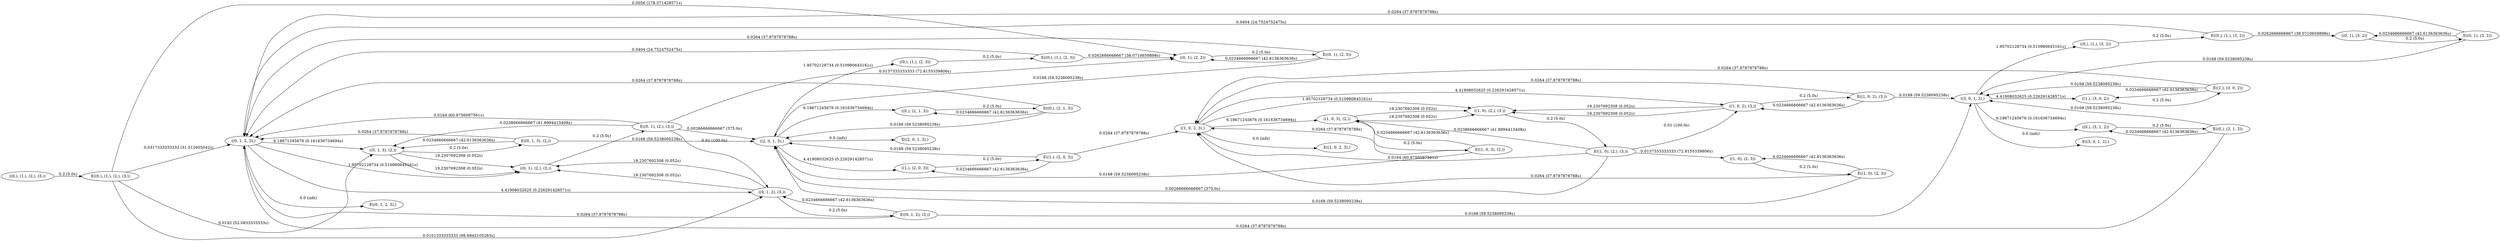 digraph markov_chain { 
rankdir=LR;
"((0,), (1,), (2,), (3,))" -> "E((0,), (1,), (2,), (3,))" [ label = "0.2 (5.0s)" ]; 
"E((0,), (1,), (2,), (3,))" -> "((0, 1, 2, 3),)" [label = "0.0317333333333 (31.512605042s)" ]; 
"E((0,), (1,), (2,), (3,))" -> "((0, 1, 3), (2,))" [label = "0.0192 (52.0833333333s)" ]; 
"E((0,), (1,), (2,), (3,))" -> "((0, 1, 2), (3,))" [label = "0.0101333333333 (98.6842105263s)" ]; 
"E((0,), (1,), (2,), (3,))" -> "((0, 1), (2, 3))" [label = "0.0056 (178.571428571s)" ]; 
"((0, 1, 2, 3),)" -> "E((0, 1, 2, 3),)" [ label = "0.0 (infs)" ]; 
"((0, 1, 2, 3),)" -> "((0, 1), (2,), (3,))" [ label = "1.95702128734 (0.510980645161s)" ]; 
"((0, 1, 2, 3),)" -> "((0, 1, 2), (3,))" [ label = "4.41908032625 (0.226291428571s)" ]; 
"((0, 1, 2, 3),)" -> "((0, 1, 3), (2,))" [ label = "6.18671245676 (0.161636734694s)" ]; 
"((0, 1), (2, 3))" -> "E((0, 1), (2, 3))" [ label = "0.2 (5.0s)" ]; 
"E((0, 1), (2, 3))" -> "((0, 1, 2, 3),)" [label = "0.0264 (37.8787878788s)" ]; 
"E((0, 1), (2, 3))" -> "((0, 1), (2, 3))" [label = "0.0234666666667 (42.6136363636s)" ]; 
"E((0, 1), (2, 3))" -> "((2, 0, 1, 3),)" [label = "0.0168 (59.5238095238s)" ]; 
"((0, 1, 2), (3,))" -> "E((0, 1, 2), (3,))" [ label = "0.2 (5.0s)" ]; 
"E((0, 1, 2), (3,))" -> "((0, 1, 2, 3),)" [label = "0.0264 (37.8787878788s)" ]; 
"E((0, 1, 2), (3,))" -> "((3, 0, 1, 2),)" [label = "0.0168 (59.5238095238s)" ]; 
"E((0, 1, 2), (3,))" -> "((0, 1, 2), (3,))" [label = "0.0234666666667 (42.6136363636s)" ]; 
"((0, 1, 2), (3,))" -> "((0, 1), (2,), (3,))" [ label = "19.2307692308 (0.052s)" ]; 
"((0, 1, 2), (3,))" -> "((0, 1), (2,), (3,))" [ label = "19.2307692308 (0.052s)" ]; 
"((2, 0, 1, 3),)" -> "E((2, 0, 1, 3),)" [ label = "0.0 (infs)" ]; 
"((2, 0, 1, 3),)" -> "((1,), (2, 0, 3))" [ label = "4.41908032625 (0.226291428571s)" ]; 
"((2, 0, 1, 3),)" -> "((0,), (1,), (2, 3))" [ label = "1.95702128734 (0.510980645161s)" ]; 
"((2, 0, 1, 3),)" -> "((0,), (2, 1, 3))" [ label = "6.18671245676 (0.161636734694s)" ]; 
"((0, 1), (2,), (3,))" -> "E((0, 1), (2,), (3,))" [ label = "0.2 (5.0s)" ]; 
"E((0, 1), (2,), (3,))" -> "((0, 1, 2), (3,))" [label = "0.01 (100.0s)" ]; 
"E((0, 1), (2,), (3,))" -> "((0, 1, 2, 3),)" [label = "0.0164 (60.9756097561s)" ]; 
"E((0, 1), (2,), (3,))" -> "((0, 1), (2, 3))" [label = "0.0137333333333 (72.8155339806s)" ]; 
"E((0, 1), (2,), (3,))" -> "((0, 1, 3), (2,))" [label = "0.0238666666667 (41.8994413408s)" ]; 
"E((0, 1), (2,), (3,))" -> "((2, 0, 1, 3),)" [label = "0.00266666666667 (375.0s)" ]; 
"((0, 1, 3), (2,))" -> "E((0, 1, 3), (2,))" [ label = "0.2 (5.0s)" ]; 
"E((0, 1, 3), (2,))" -> "((0, 1, 2, 3),)" [label = "0.0264 (37.8787878788s)" ]; 
"E((0, 1, 3), (2,))" -> "((0, 1, 3), (2,))" [label = "0.0234666666667 (42.6136363636s)" ]; 
"E((0, 1, 3), (2,))" -> "((2, 0, 1, 3),)" [label = "0.0168 (59.5238095238s)" ]; 
"((0, 1, 3), (2,))" -> "((0, 1), (2,), (3,))" [ label = "19.2307692308 (0.052s)" ]; 
"((0, 1, 3), (2,))" -> "((0, 1), (2,), (3,))" [ label = "19.2307692308 (0.052s)" ]; 
"((3, 0, 1, 2),)" -> "E((3, 0, 1, 2),)" [ label = "0.0 (infs)" ]; 
"((3, 0, 1, 2),)" -> "((1,), (3, 0, 2))" [ label = "4.41908032625 (0.226291428571s)" ]; 
"((3, 0, 1, 2),)" -> "((0,), (1,), (3, 2))" [ label = "1.95702128734 (0.510980645161s)" ]; 
"((3, 0, 1, 2),)" -> "((0,), (3, 1, 2))" [ label = "6.18671245676 (0.161636734694s)" ]; 
"((1,), (2, 0, 3))" -> "E((1,), (2, 0, 3))" [ label = "0.2 (5.0s)" ]; 
"E((1,), (2, 0, 3))" -> "((1,), (2, 0, 3))" [label = "0.0234666666667 (42.6136363636s)" ]; 
"E((1,), (2, 0, 3))" -> "((1, 0, 2, 3),)" [label = "0.0264 (37.8787878788s)" ]; 
"E((1,), (2, 0, 3))" -> "((2, 0, 1, 3),)" [label = "0.0168 (59.5238095238s)" ]; 
"((0,), (2, 1, 3))" -> "E((0,), (2, 1, 3))" [ label = "0.2 (5.0s)" ]; 
"E((0,), (2, 1, 3))" -> "((0, 1, 2, 3),)" [label = "0.0264 (37.8787878788s)" ]; 
"E((0,), (2, 1, 3))" -> "((0,), (2, 1, 3))" [label = "0.0234666666667 (42.6136363636s)" ]; 
"E((0,), (2, 1, 3))" -> "((2, 0, 1, 3),)" [label = "0.0168 (59.5238095238s)" ]; 
"((1,), (3, 0, 2))" -> "E((1,), (3, 0, 2))" [ label = "0.2 (5.0s)" ]; 
"E((1,), (3, 0, 2))" -> "((1, 0, 2, 3),)" [label = "0.0264 (37.8787878788s)" ]; 
"E((1,), (3, 0, 2))" -> "((3, 0, 1, 2),)" [label = "0.0168 (59.5238095238s)" ]; 
"E((1,), (3, 0, 2))" -> "((1,), (3, 0, 2))" [label = "0.0234666666667 (42.6136363636s)" ]; 
"((0,), (3, 1, 2))" -> "E((0,), (3, 1, 2))" [ label = "0.2 (5.0s)" ]; 
"E((0,), (3, 1, 2))" -> "((0, 1, 2, 3),)" [label = "0.0264 (37.8787878788s)" ]; 
"E((0,), (3, 1, 2))" -> "((3, 0, 1, 2),)" [label = "0.0168 (59.5238095238s)" ]; 
"E((0,), (3, 1, 2))" -> "((0,), (3, 1, 2))" [label = "0.0234666666667 (42.6136363636s)" ]; 
"((0,), (1,), (2, 3))" -> "E((0,), (1,), (2, 3))" [ label = "0.2 (5.0s)" ]; 
"E((0,), (1,), (2, 3))" -> "((0, 1), (2, 3))" [label = "0.0262666666667 (38.0710659898s)" ]; 
"E((0,), (1,), (2, 3))" -> "((0, 1, 2, 3),)" [label = "0.0404 (24.7524752475s)" ]; 
"((1, 0, 2, 3),)" -> "E((1, 0, 2, 3),)" [ label = "0.0 (infs)" ]; 
"((1, 0, 2, 3),)" -> "((1, 0, 3), (2,))" [ label = "6.18671245676 (0.161636734694s)" ]; 
"((1, 0, 2, 3),)" -> "((1, 0), (2,), (3,))" [ label = "1.95702128734 (0.510980645161s)" ]; 
"((1, 0, 2, 3),)" -> "((1, 0, 2), (3,))" [ label = "4.41908032625 (0.226291428571s)" ]; 
"((0,), (1,), (3, 2))" -> "E((0,), (1,), (3, 2))" [ label = "0.2 (5.0s)" ]; 
"E((0,), (1,), (3, 2))" -> "((0, 1, 2, 3),)" [label = "0.0404 (24.7524752475s)" ]; 
"E((0,), (1,), (3, 2))" -> "((0, 1), (3, 2))" [label = "0.0262666666667 (38.0710659898s)" ]; 
"((1, 0, 2), (3,))" -> "E((1, 0, 2), (3,))" [ label = "0.2 (5.0s)" ]; 
"E((1, 0, 2), (3,))" -> "((1, 0, 2, 3),)" [label = "0.0264 (37.8787878788s)" ]; 
"E((1, 0, 2), (3,))" -> "((3, 0, 1, 2),)" [label = "0.0168 (59.5238095238s)" ]; 
"E((1, 0, 2), (3,))" -> "((1, 0, 2), (3,))" [label = "0.0234666666667 (42.6136363636s)" ]; 
"((1, 0, 2), (3,))" -> "((1, 0), (2,), (3,))" [ label = "19.2307692308 (0.052s)" ]; 
"((1, 0, 2), (3,))" -> "((1, 0), (2,), (3,))" [ label = "19.2307692308 (0.052s)" ]; 
"((1, 0, 3), (2,))" -> "E((1, 0, 3), (2,))" [ label = "0.2 (5.0s)" ]; 
"E((1, 0, 3), (2,))" -> "((1, 0, 3), (2,))" [label = "0.0234666666667 (42.6136363636s)" ]; 
"E((1, 0, 3), (2,))" -> "((1, 0, 2, 3),)" [label = "0.0264 (37.8787878788s)" ]; 
"E((1, 0, 3), (2,))" -> "((2, 0, 1, 3),)" [label = "0.0168 (59.5238095238s)" ]; 
"((1, 0, 3), (2,))" -> "((1, 0), (2,), (3,))" [ label = "19.2307692308 (0.052s)" ]; 
"((1, 0, 3), (2,))" -> "((1, 0), (2,), (3,))" [ label = "19.2307692308 (0.052s)" ]; 
"((1, 0), (2,), (3,))" -> "E((1, 0), (2,), (3,))" [ label = "0.2 (5.0s)" ]; 
"E((1, 0), (2,), (3,))" -> "((1, 0, 2, 3),)" [label = "0.0164 (60.9756097561s)" ]; 
"E((1, 0), (2,), (3,))" -> "((1, 0), (2, 3))" [label = "0.0137333333333 (72.8155339806s)" ]; 
"E((1, 0), (2,), (3,))" -> "((2, 0, 1, 3),)" [label = "0.00266666666667 (375.0s)" ]; 
"E((1, 0), (2,), (3,))" -> "((1, 0, 3), (2,))" [label = "0.0238666666667 (41.8994413408s)" ]; 
"E((1, 0), (2,), (3,))" -> "((1, 0, 2), (3,))" [label = "0.01 (100.0s)" ]; 
"((0, 1), (3, 2))" -> "E((0, 1), (3, 2))" [ label = "0.2 (5.0s)" ]; 
"E((0, 1), (3, 2))" -> "((0, 1, 2, 3),)" [label = "0.0264 (37.8787878788s)" ]; 
"E((0, 1), (3, 2))" -> "((3, 0, 1, 2),)" [label = "0.0168 (59.5238095238s)" ]; 
"E((0, 1), (3, 2))" -> "((0, 1), (3, 2))" [label = "0.0234666666667 (42.6136363636s)" ]; 
"((1, 0), (2, 3))" -> "E((1, 0), (2, 3))" [ label = "0.2 (5.0s)" ]; 
"E((1, 0), (2, 3))" -> "((1, 0), (2, 3))" [label = "0.0234666666667 (42.6136363636s)" ]; 
"E((1, 0), (2, 3))" -> "((1, 0, 2, 3),)" [label = "0.0264 (37.8787878788s)" ]; 
"E((1, 0), (2, 3))" -> "((2, 0, 1, 3),)" [label = "0.0168 (59.5238095238s)" ]; 
}

